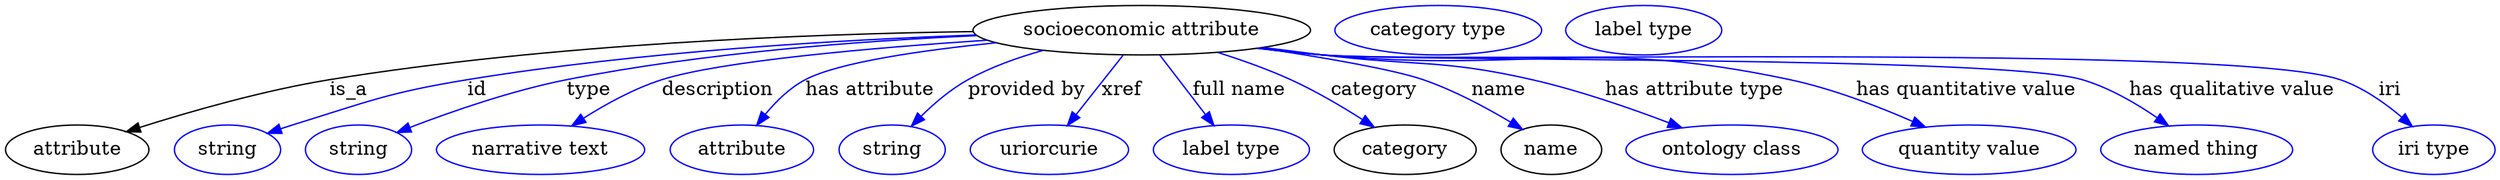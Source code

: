 digraph {
	graph [bb="0,0,1802.2,123"];
	node [label="\N"];
	"socioeconomic attribute"	[height=0.5,
		label="socioeconomic attribute",
		pos="821,105",
		width=3.3941];
	attribute	[height=0.5,
		pos="51.995,18",
		width=1.4443];
	"socioeconomic attribute" -> attribute	[label=is_a,
		lp="253,61.5",
		pos="e,88.065,31.027 699.02,103.6 580.74,101.58 396.56,94.122 239,69 189.95,61.18 135.21,45.724 97.692,34.056"];
	id	[color=blue,
		height=0.5,
		label=string,
		pos="160,18",
		width=1.0652];
	"socioeconomic attribute" -> id	[color=blue,
		label=id,
		lp="341,61.5",
		pos="e,189.38,29.714 700.94,101.53 601.92,98.018 458.08,89.528 334,69 286.72,61.179 234.05,44.941 199.17,33.085",
		style=solid];
	type	[color=blue,
		height=0.5,
		label=string,
		pos="255,18",
		width=1.0652];
	"socioeconomic attribute" -> type	[color=blue,
		label=type,
		lp="422,61.5",
		pos="e,282.82,30.512 701.49,101.06 618.02,97.277 504.38,88.645 406,69 366.34,61.081 322.64,45.86 292.5,34.283",
		style=solid];
	description	[color=blue,
		height=0.5,
		label="narrative text",
		pos="387,18",
		width=2.0943];
	"socioeconomic attribute" -> description	[color=blue,
		label=description,
		lp="514.5,61.5",
		pos="e,409.38,35.41 708.88,97.776 624.49,92.14 516.36,82.622 474,69 454.12,62.611 433.8,51.251 417.79,40.971",
		style=solid];
	"has attribute"	[color=blue,
		height=0.5,
		label=attribute,
		pos="532,18",
		width=1.4443];
	"socioeconomic attribute" -> "has attribute"	[color=blue,
		label="has attribute",
		lp="624,61.5",
		pos="e,542.46,35.753 715.18,95.976 660.73,90.44 600.88,81.744 577,69 565.84,63.046 556.07,53.184 548.51,43.784",
		style=solid];
	"provided by"	[color=blue,
		height=0.5,
		label=string,
		pos="640,18",
		width=1.0652];
	"socioeconomic attribute" -> "provided by"	[color=blue,
		label="provided by",
		lp="737.5,61.5",
		pos="e,653.9,35.117 749.4,90.313 731,85.153 711.69,78.216 695,69 682.52,62.111 670.56,51.857 661.01,42.425",
		style=solid];
	xref	[color=blue,
		height=0.5,
		label=uriorcurie,
		pos="754,18",
		width=1.5887];
	"socioeconomic attribute" -> xref	[color=blue,
		label=xref,
		lp="806.5,61.5",
		pos="e,767.08,35.597 807.44,86.799 797.68,74.426 784.39,57.555 773.49,43.738",
		style=solid];
	"full name"	[color=blue,
		height=0.5,
		label="label type",
		pos="886,18",
		width=1.5707];
	"socioeconomic attribute" -> "full name"	[color=blue,
		label="full name",
		lp="891.5,61.5",
		pos="e,873.3,35.597 834.15,86.799 843.61,74.426 856.51,57.555 867.08,43.738",
		style=solid];
	category	[height=0.5,
		pos="1012,18",
		width=1.4263];
	"socioeconomic attribute" -> category	[color=blue,
		label=category,
		lp="989.5,61.5",
		pos="e,989.86,34.247 876.03,88.838 893.3,83.375 912.23,76.645 929,69 947.04,60.774 966.06,49.524 981.34,39.778",
		style=solid];
	name	[height=0.5,
		pos="1118,18",
		width=1.011];
	"socioeconomic attribute" -> name	[color=blue,
		label=name,
		lp="1080,61.5",
		pos="e,1097.1,32.786 906.69,92.115 952.25,85.237 1003.3,76.487 1025,69 1047.3,61.326 1070.6,48.746 1088.4,38.125",
		style=solid];
	"has attribute type"	[color=blue,
		height=0.5,
		label="ontology class",
		pos="1249,18",
		width=2.1304];
	"socioeconomic attribute" -> "has attribute type"	[color=blue,
		label="has attribute type",
		lp="1222,61.5",
		pos="e,1212.7,33.958 909.06,92.434 923.41,90.59 938.11,88.723 952,87 1019.5,78.623 1037.7,84.175 1104,69 1137.9,61.242 1174.9,48.387 \
1203.1,37.654",
		style=solid];
	"has quantitative value"	[color=blue,
		height=0.5,
		label="quantity value",
		pos="1421,18",
		width=2.1484];
	"socioeconomic attribute" -> "has quantitative value"	[color=blue,
		label="has quantitative value",
		lp="1419,61.5",
		pos="e,1389.3,34.442 905.81,92.038 921.16,90.146 937.04,88.366 952,87 1102.2,73.282 1143.4,100.47 1291,69 1321.8,62.426 1355,49.584 1380.1,\
38.561",
		style=solid];
	"has qualitative value"	[color=blue,
		height=0.5,
		label="named thing",
		pos="1586,18",
		width=1.9318];
	"socioeconomic attribute" -> "has qualitative value"	[color=blue,
		label="has qualitative value",
		lp="1611.5,61.5",
		pos="e,1565.6,35.394 905.08,91.87 920.65,89.971 936.79,88.232 952,87 1013.1,82.053 1444.3,86.365 1503,69 1522.4,63.26 1541.9,51.862 1557.1,\
41.398",
		style=solid];
	iri	[color=blue,
		height=0.5,
		label="iri type",
		pos="1758,18",
		width=1.2277];
	"socioeconomic attribute" -> iri	[color=blue,
		label=iri,
		lp="1726,61.5",
		pos="e,1742.3,34.93 904.72,91.809 920.4,89.903 936.67,88.178 952,87 1033.8,80.713 1612.4,95.518 1690,69 1706.6,63.326 1722.6,52.018 1734.8,\
41.589",
		style=solid];
	"named thing_category"	[color=blue,
		height=0.5,
		label="category type",
		pos="1036,105",
		width=2.0762];
	attribute_name	[color=blue,
		height=0.5,
		label="label type",
		pos="1185,105",
		width=1.5707];
}
